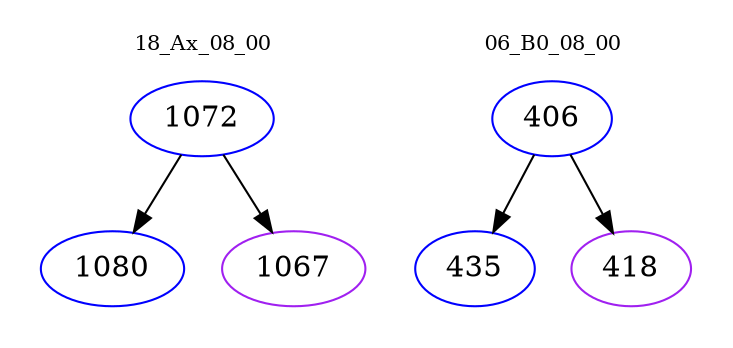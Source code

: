 digraph{
subgraph cluster_0 {
color = white
label = "18_Ax_08_00";
fontsize=10;
T0_1072 [label="1072", color="blue"]
T0_1072 -> T0_1080 [color="black"]
T0_1080 [label="1080", color="blue"]
T0_1072 -> T0_1067 [color="black"]
T0_1067 [label="1067", color="purple"]
}
subgraph cluster_1 {
color = white
label = "06_B0_08_00";
fontsize=10;
T1_406 [label="406", color="blue"]
T1_406 -> T1_435 [color="black"]
T1_435 [label="435", color="blue"]
T1_406 -> T1_418 [color="black"]
T1_418 [label="418", color="purple"]
}
}
